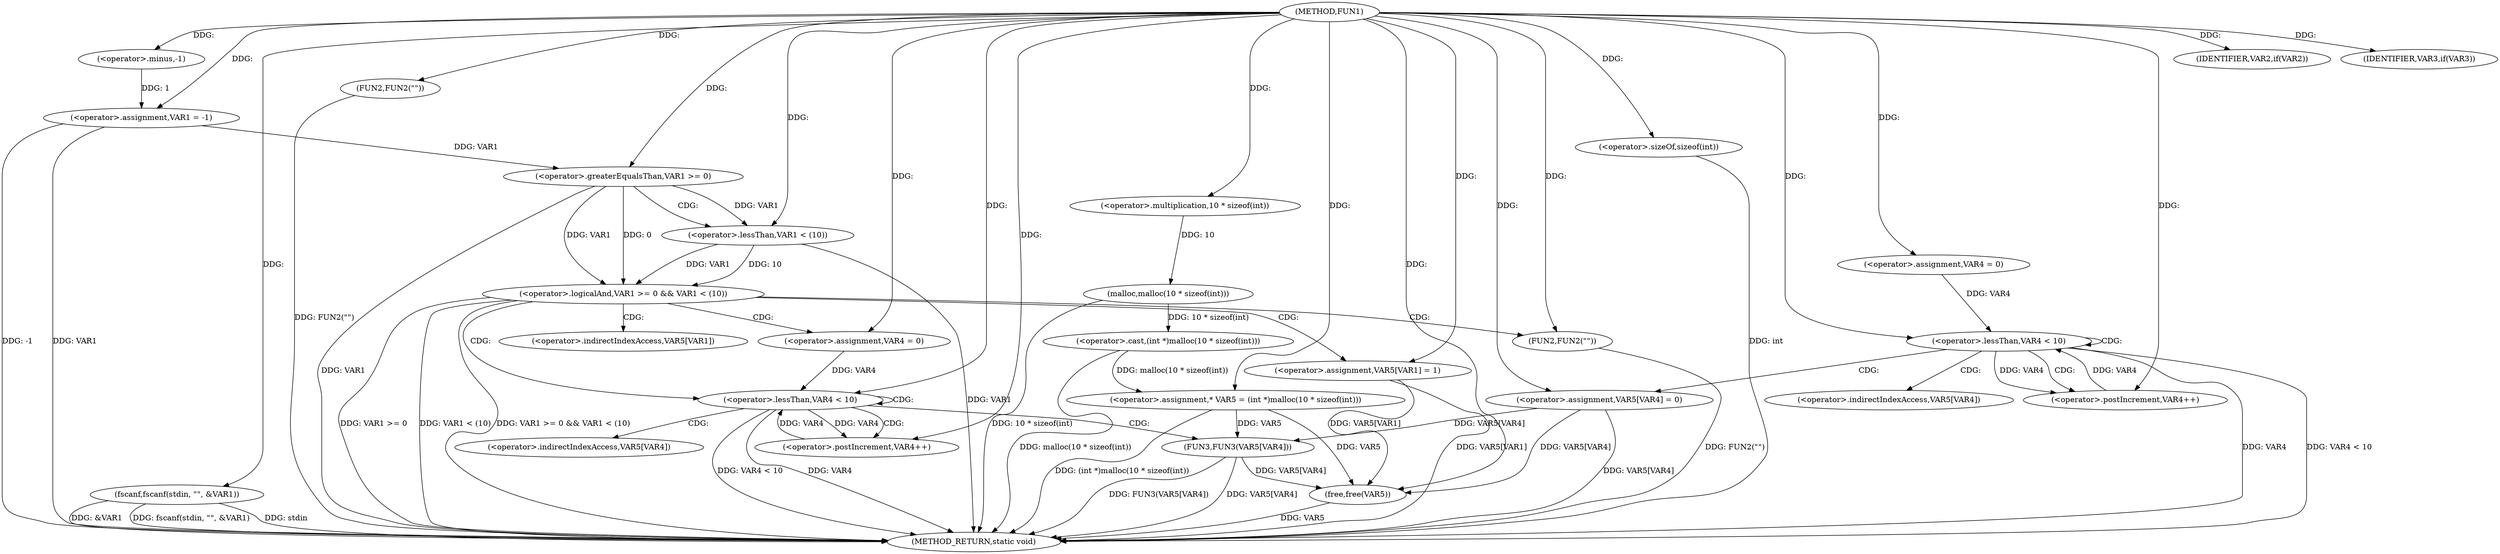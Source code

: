 digraph FUN1 {  
"1000100" [label = "(METHOD,FUN1)" ]
"1000183" [label = "(METHOD_RETURN,static void)" ]
"1000103" [label = "(<operator>.assignment,VAR1 = -1)" ]
"1000105" [label = "(<operator>.minus,-1)" ]
"1000108" [label = "(IDENTIFIER,VAR2,if(VAR2))" ]
"1000110" [label = "(fscanf,fscanf(stdin, \"\", &VAR1))" ]
"1000116" [label = "(IDENTIFIER,VAR3,if(VAR3))" ]
"1000118" [label = "(FUN2,FUN2(\"\"))" ]
"1000125" [label = "(<operator>.assignment,* VAR5 = (int *)malloc(10 * sizeof(int)))" ]
"1000127" [label = "(<operator>.cast,(int *)malloc(10 * sizeof(int)))" ]
"1000129" [label = "(malloc,malloc(10 * sizeof(int)))" ]
"1000130" [label = "(<operator>.multiplication,10 * sizeof(int))" ]
"1000132" [label = "(<operator>.sizeOf,sizeof(int))" ]
"1000135" [label = "(<operator>.assignment,VAR4 = 0)" ]
"1000138" [label = "(<operator>.lessThan,VAR4 < 10)" ]
"1000141" [label = "(<operator>.postIncrement,VAR4++)" ]
"1000144" [label = "(<operator>.assignment,VAR5[VAR4] = 0)" ]
"1000150" [label = "(<operator>.logicalAnd,VAR1 >= 0 && VAR1 < (10))" ]
"1000151" [label = "(<operator>.greaterEqualsThan,VAR1 >= 0)" ]
"1000154" [label = "(<operator>.lessThan,VAR1 < (10))" ]
"1000158" [label = "(<operator>.assignment,VAR5[VAR1] = 1)" ]
"1000164" [label = "(<operator>.assignment,VAR4 = 0)" ]
"1000167" [label = "(<operator>.lessThan,VAR4 < 10)" ]
"1000170" [label = "(<operator>.postIncrement,VAR4++)" ]
"1000173" [label = "(FUN3,FUN3(VAR5[VAR4]))" ]
"1000179" [label = "(FUN2,FUN2(\"\"))" ]
"1000181" [label = "(free,free(VAR5))" ]
"1000145" [label = "(<operator>.indirectIndexAccess,VAR5[VAR4])" ]
"1000159" [label = "(<operator>.indirectIndexAccess,VAR5[VAR1])" ]
"1000174" [label = "(<operator>.indirectIndexAccess,VAR5[VAR4])" ]
  "1000150" -> "1000183"  [ label = "DDG: VAR1 >= 0"] 
  "1000103" -> "1000183"  [ label = "DDG: -1"] 
  "1000151" -> "1000183"  [ label = "DDG: VAR1"] 
  "1000125" -> "1000183"  [ label = "DDG: (int *)malloc(10 * sizeof(int))"] 
  "1000118" -> "1000183"  [ label = "DDG: FUN2(\"\")"] 
  "1000132" -> "1000183"  [ label = "DDG: int"] 
  "1000150" -> "1000183"  [ label = "DDG: VAR1 < (10)"] 
  "1000144" -> "1000183"  [ label = "DDG: VAR5[VAR4]"] 
  "1000138" -> "1000183"  [ label = "DDG: VAR4 < 10"] 
  "1000110" -> "1000183"  [ label = "DDG: stdin"] 
  "1000173" -> "1000183"  [ label = "DDG: VAR5[VAR4]"] 
  "1000181" -> "1000183"  [ label = "DDG: VAR5"] 
  "1000158" -> "1000183"  [ label = "DDG: VAR5[VAR1]"] 
  "1000167" -> "1000183"  [ label = "DDG: VAR4"] 
  "1000129" -> "1000183"  [ label = "DDG: 10 * sizeof(int)"] 
  "1000179" -> "1000183"  [ label = "DDG: FUN2(\"\")"] 
  "1000103" -> "1000183"  [ label = "DDG: VAR1"] 
  "1000138" -> "1000183"  [ label = "DDG: VAR4"] 
  "1000127" -> "1000183"  [ label = "DDG: malloc(10 * sizeof(int))"] 
  "1000154" -> "1000183"  [ label = "DDG: VAR1"] 
  "1000167" -> "1000183"  [ label = "DDG: VAR4 < 10"] 
  "1000110" -> "1000183"  [ label = "DDG: &VAR1"] 
  "1000110" -> "1000183"  [ label = "DDG: fscanf(stdin, \"\", &VAR1)"] 
  "1000173" -> "1000183"  [ label = "DDG: FUN3(VAR5[VAR4])"] 
  "1000150" -> "1000183"  [ label = "DDG: VAR1 >= 0 && VAR1 < (10)"] 
  "1000105" -> "1000103"  [ label = "DDG: 1"] 
  "1000100" -> "1000103"  [ label = "DDG: "] 
  "1000100" -> "1000105"  [ label = "DDG: "] 
  "1000100" -> "1000108"  [ label = "DDG: "] 
  "1000100" -> "1000110"  [ label = "DDG: "] 
  "1000100" -> "1000116"  [ label = "DDG: "] 
  "1000100" -> "1000118"  [ label = "DDG: "] 
  "1000127" -> "1000125"  [ label = "DDG: malloc(10 * sizeof(int))"] 
  "1000100" -> "1000125"  [ label = "DDG: "] 
  "1000129" -> "1000127"  [ label = "DDG: 10 * sizeof(int)"] 
  "1000130" -> "1000129"  [ label = "DDG: 10"] 
  "1000100" -> "1000130"  [ label = "DDG: "] 
  "1000100" -> "1000132"  [ label = "DDG: "] 
  "1000100" -> "1000135"  [ label = "DDG: "] 
  "1000141" -> "1000138"  [ label = "DDG: VAR4"] 
  "1000135" -> "1000138"  [ label = "DDG: VAR4"] 
  "1000100" -> "1000138"  [ label = "DDG: "] 
  "1000138" -> "1000141"  [ label = "DDG: VAR4"] 
  "1000100" -> "1000141"  [ label = "DDG: "] 
  "1000100" -> "1000144"  [ label = "DDG: "] 
  "1000151" -> "1000150"  [ label = "DDG: VAR1"] 
  "1000151" -> "1000150"  [ label = "DDG: 0"] 
  "1000103" -> "1000151"  [ label = "DDG: VAR1"] 
  "1000100" -> "1000151"  [ label = "DDG: "] 
  "1000154" -> "1000150"  [ label = "DDG: VAR1"] 
  "1000154" -> "1000150"  [ label = "DDG: 10"] 
  "1000151" -> "1000154"  [ label = "DDG: VAR1"] 
  "1000100" -> "1000154"  [ label = "DDG: "] 
  "1000100" -> "1000158"  [ label = "DDG: "] 
  "1000100" -> "1000164"  [ label = "DDG: "] 
  "1000170" -> "1000167"  [ label = "DDG: VAR4"] 
  "1000164" -> "1000167"  [ label = "DDG: VAR4"] 
  "1000100" -> "1000167"  [ label = "DDG: "] 
  "1000167" -> "1000170"  [ label = "DDG: VAR4"] 
  "1000100" -> "1000170"  [ label = "DDG: "] 
  "1000125" -> "1000173"  [ label = "DDG: VAR5"] 
  "1000144" -> "1000173"  [ label = "DDG: VAR5[VAR4]"] 
  "1000100" -> "1000179"  [ label = "DDG: "] 
  "1000158" -> "1000181"  [ label = "DDG: VAR5[VAR1]"] 
  "1000125" -> "1000181"  [ label = "DDG: VAR5"] 
  "1000144" -> "1000181"  [ label = "DDG: VAR5[VAR4]"] 
  "1000173" -> "1000181"  [ label = "DDG: VAR5[VAR4]"] 
  "1000100" -> "1000181"  [ label = "DDG: "] 
  "1000138" -> "1000141"  [ label = "CDG: "] 
  "1000138" -> "1000144"  [ label = "CDG: "] 
  "1000138" -> "1000145"  [ label = "CDG: "] 
  "1000138" -> "1000138"  [ label = "CDG: "] 
  "1000150" -> "1000164"  [ label = "CDG: "] 
  "1000150" -> "1000159"  [ label = "CDG: "] 
  "1000150" -> "1000167"  [ label = "CDG: "] 
  "1000150" -> "1000158"  [ label = "CDG: "] 
  "1000150" -> "1000179"  [ label = "CDG: "] 
  "1000151" -> "1000154"  [ label = "CDG: "] 
  "1000167" -> "1000174"  [ label = "CDG: "] 
  "1000167" -> "1000167"  [ label = "CDG: "] 
  "1000167" -> "1000173"  [ label = "CDG: "] 
  "1000167" -> "1000170"  [ label = "CDG: "] 
}
